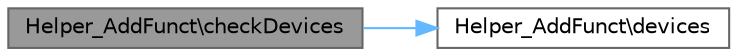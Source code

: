 digraph "Helper_AddFunct\checkDevices"
{
 // LATEX_PDF_SIZE
  bgcolor="transparent";
  edge [fontname=Helvetica,fontsize=10,labelfontname=Helvetica,labelfontsize=10];
  node [fontname=Helvetica,fontsize=10,shape=box,height=0.2,width=0.4];
  rankdir="LR";
  Node1 [id="Node000001",label="Helper_AddFunct\\checkDevices",height=0.2,width=0.4,color="gray40", fillcolor="grey60", style="filled", fontcolor="black",tooltip="Validates if all provided devices exist in the system."];
  Node1 -> Node2 [id="edge1_Node000001_Node000002",color="steelblue1",style="solid",tooltip=" "];
  Node2 [id="Node000002",label="Helper_AddFunct\\devices",height=0.2,width=0.4,color="grey40", fillcolor="white", style="filled",URL="$class_helper___add_funct.html#ab24e61458ee4b902ec71c3641128153c",tooltip="Returns an array of available device identifiers."];
}
